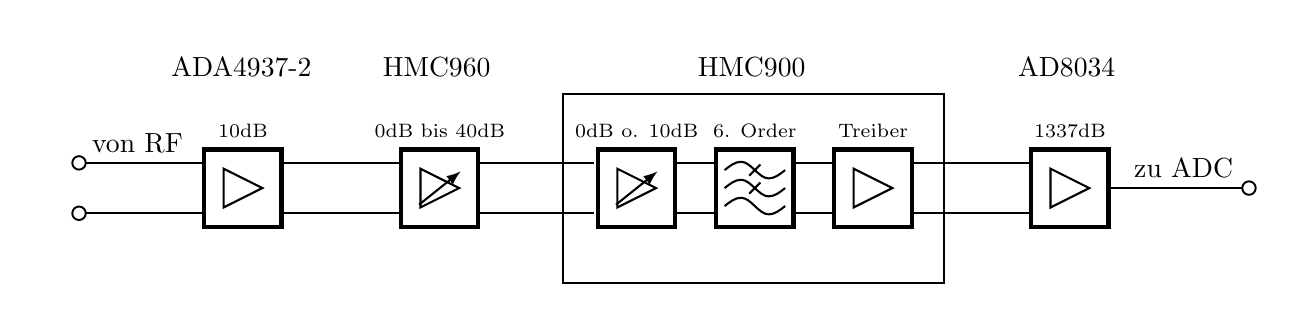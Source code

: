\tikzset{%
	% Self defined bulding blocks. 
	% Nevertheless circutikz has implemented filters, couplers and other components since version 0.4, they are mostly implemented as bipoles.
	% The usage of bipoles: \draw (start) to[lowpass/amp/adc,....] (end).
	% The problem is, that if one wants to use arrows, the arrows in bipoles can not be sat manual (fixed in circuitikz source) AND THEY ARE NOT CONSISTENT
	% Also it's quite a mess, which component is a monopole, simple block, bipol, quad/triple etc
	% Following are a few examples on how to define your own blocks. 
	%
	% % % % % % % % % % % % % % % % % % % % % % % % % % % % % % % % % % % % % % % % % % % % % % % % % % % % % % % % % % % % % % % % % % % % %
	% % % % % % % % % % % % % % % % % % % % % % % % % % % % % % % % % % % % % % % % % % % % % % % % % % % % % % % % % % % % % % % % % % % % %
	% % % % % % % % % % % % % % % % % % % % % % % % % % % % % % % % % % % % % % % % % % % % % % % % % % % % % % % % % % % % % % % % % % % % %
	% % % % % % % % % % % % % % % % % % % % % % % % % % % % % % % % % % % % % % % % % % % % % % % % % % % % % % % % % % % % % % % % % % % % %
	%
	% Standard block definition, the width and height is adopted from the circutizk source code, so don't mind the strange values. Also the linewidth is set according to the circutrikz source code.
	block/.style    	= 	{draw, fill=white, thick, rectangle, minimum height = 0.98cm, minimum width = 0.98cm, node distance=2.5cm, line width=1.5pt},
	%
	% Standard circular block
	circleblock/.style	= 	{draw, fill=white, thick, circle, minimum width = 0.98cm,  line width=1.5pt, node distance=2.5cm},
	%
	% Label for circuitikz nodes, as they're reference is in the middle and not on the outer edge of the node....
	circuitikzlabel/.style	=	{label={[label, label distance=0.5cm]#1}},
	%
	%
	%
	% VCO/Oscillator 
	myVCO/.style			= 	{circleblock, path picture={%
		\draw[line width=0.75pt] 	($(path picture bounding box.west)+(0.09cm,0)$) sin ($(path picture bounding box.center)-(0.2cm,-0.2cm)$) cos  (path picture bounding box.center) sin ($(path picture bounding box.center)-(-0.2cm,0.2cm)$) cos ($(path picture bounding box.east)-(0.09cm,0)$);
		}
	},
	% Amplifier, as circuitikz does only provite amplifiers as 2-ports/bipoles
	myAMP/.style		= 	{block, node distance=2.5cm, path picture={%
		\draw[fill=white, line width=0.75pt] ($(path picture bounding box.center)+(0.7em,0)$) -- ($(path picture bounding box.center)-(0.7em,-0.7em)$) -- ($(path picture bounding box.center)-(0.7em,0.7em)$)  -- cycle;
		}
	},%%
	%myVAMP
	myVAMP/.style		= 	{block, node distance=2.5cm, path picture={%
		\draw[fill=white, line width=0.75pt] ($(path picture bounding box.center)+(0.7em,0)$) -- ($(path picture bounding box.center)-(0.7em,-0.7em)$) -- ($(path picture bounding box.center)-(0.7em,0.7em)$)  -- cycle;
		\draw[fill=white, line width =  0.75pt,<-]($(path picture bounding box.center)+(0.75em,0.6em)$) -- ($(path picture bounding box.center)-(0.75em,0.6em)$);
		}
	},%%	
	% Block	
	myBlock/.style    	= 	{draw, fill=white, thick, rectangle, minimum height = 0.98cm, minimum width = 0.98cm, node distance=2.5cm, line width=1.5pt},
	myBigBlock/.style    	= 	{draw, fill=white, thick, rectangle, minimum height = 0.98cm, minimum width = 2.94cm, node distance=2.5cm, line width=1.5pt},	
	% Same for ADC
	myADC/.style 	=	{block, path picture={%
		\draw[line width=0.75pt] 	(path picture bounding box.south west) -- (path picture bounding box.north east);
		\node[] at ($(path picture bounding box.center)+(-.5em,.5em)$) () {D};
		\node[] at ($(path picture bounding box.center)+(.5em,-.5em)$) () {A};
		} 
	},
	% Same for filters
	myLP/.style	=	{block, path picture={%
		%Sine-Waves
		\draw[line width=.75pt] 	($(path picture bounding box.west)+(0.3em,0)$) sin ($(path picture bounding box.center)-(0.50em,-0.3em)$) cos  (path picture bounding box.center) sin ($(path picture bounding box.center)-(-0.50em,0.3em)$) cos ($(path picture bounding box.east)-(0.3em,0)$);
		\draw[line width=0.75pt] 	($(path picture bounding box.west)+(0.3em,-0.65em)$) sin ($(path picture bounding box.center)-(0.50em,0.35em)$) cos  ( $(path picture bounding box.center)-(0,0.65em)$) sin ($(path picture bounding box.center)-(-0.50em,0.95em)$) cos ($(path picture bounding box.east)-(0.3em,0.65em)$);
		\draw[line width=0.75pt] 	($(path picture bounding box.west)+(0.3em,0.65em)$) sin ($(path picture bounding box.center)-(0.50em,-0.95em)$) cos  ( $(path picture bounding box.center)+(0,0.65em)$) sin ($(path picture bounding box.center)-(-0.50em,-0.35em)$) cos ($(path picture bounding box.east)-(0.3em,-0.65em)$);
		% Cancelation
		\draw[line width=0.75pt] 	($(path picture bounding box.center)-(0.2em,0.2em)$) -- (path picture bounding box.center) -- ($(path picture bounding box.center)+(0.2em,0.2em)$) ;
		\draw[line width=0.75pt] 	($(path picture bounding box.center)-(0.2em,-0.45em)$) -- ($(path picture bounding box.center)+(0,0.65em)$) -- ($(path picture bounding box.center)+(0.2em,0.85em)$) ;
		}
	},
}
\begin{tikzpicture}[line width=0.7pt,>=latex,node distance=2.5cm,scale = 0.8]
	% First: All building blocks are placed relative to the first component
	\draw (0,0)
		node[](RF){}
		node[myAMP, right of = RF,label={above:\scriptsize{10dB}}] (ADA4937) {}		
		node[myVAMP,right of = ADA4937,label={above:\scriptsize{0dB bis 40dB}}](HMC960){}
		node[myVAMP, right of = HMC960,label={above:\scriptsize{0dB o. 10dB}}](HMC9001){}
		node[myLP, right of = HMC9001, node distance = 1.5cm,label={above:\scriptsize{6. Order}}](HMC9002){}
		node[myAMP, right of = HMC9002,node distance = 1.5cm,label={above:\scriptsize{Treiber}}](HMC9003){}
		node[myAMP, right of = HMC9003,label={above:\scriptsize{1337dB}}](AD8034){}
		node[right of = AD8034](pe){};	
	\draw[-o](AD8034.east)--node[above](){zu ADC}(pe.west);
	
	%Mixer -> ADA4937
	\draw[o-](0.4,0.4)--node[above](){von RF}(2.5,0.4);
	\draw[o-](0.4,-0.4)--(2.5,-0.4);
	
	%ADA4937-> HMC960
	\draw[-](3.7,0.4) --(5.6,0.4);
	\draw[-](3.7,-0.4)--(5.6,-0.4);
	
	%HMC960 -> HMC900
	\draw[-](6.85,0.4)--(8.7,0.4);
	\draw[-](6.85,-0.4)--(8.7,-0.4);
	
	%HMC900intern
	\draw[-](9.95,0.4)--(10.65,0.4);
	\draw[-](9.95,-0.4)--(10.65,-0.4);
	%HMC900intern
	\draw[-](11.85,0.4)--(12.5,0.4);
	\draw[-](11.85,-0.4)--(12.5,-0.4);
	
	%HMC900->AD8034
	\draw[-](13.75,0.4)--(15.65,0.4);
	\draw[-](13.75,-0.4)--(15.65,-0.4);
	
	%Box um HMC900
	\draw[-](8.2,-1.5)rectangle(14.25,1.5);

	%Label Radar

	%Label ADA4937
	\draw(3.1,2.4)
		node[label={below:ADA4937-2}](){};
	
	%Label HMC960
	\draw(6.2,2.4)
		node[label={below:HMC960}](){};
		
	%Label HMC900
	\draw(11.2,2.4)
		node[label={below:HMC900}](){};
		
	%Label AD8034
	\draw(16.2,2.4)
		node[label={below:AD8034}](){};
\end{tikzpicture}
